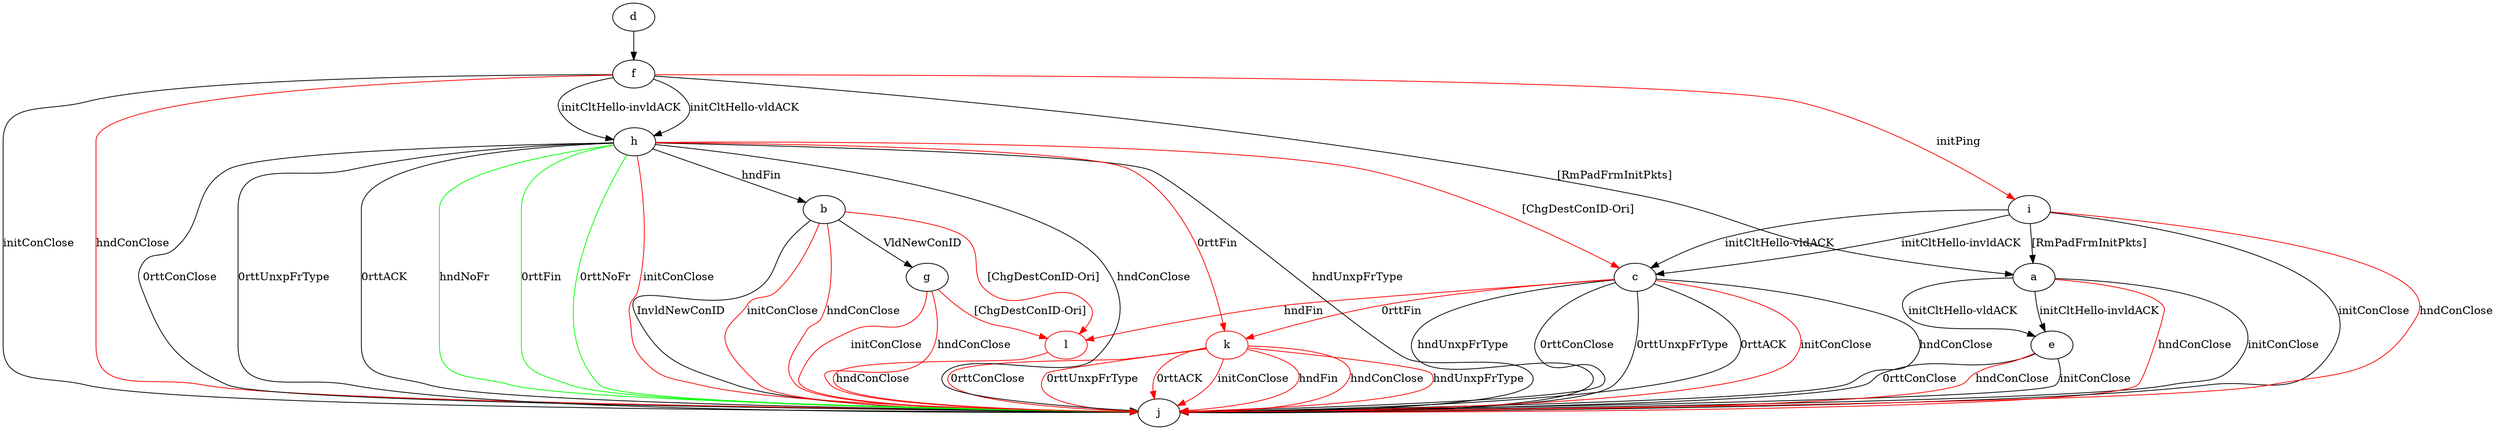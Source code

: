 digraph "" {
	a -> e	[key=0,
		label="initCltHello-vldACK "];
	a -> e	[key=1,
		label="initCltHello-invldACK "];
	a -> j	[key=0,
		label="initConClose "];
	a -> j	[key=1,
		color=red,
		label="hndConClose "];
	b -> g	[key=0,
		label="VldNewConID "];
	b -> j	[key=0,
		label="InvldNewConID "];
	b -> j	[key=1,
		color=red,
		label="initConClose "];
	b -> j	[key=2,
		color=red,
		label="hndConClose "];
	l	[color=red];
	b -> l	[key=0,
		color=red,
		label="[ChgDestConID-Ori] "];
	c -> j	[key=0,
		label="hndConClose "];
	c -> j	[key=1,
		label="hndUnxpFrType "];
	c -> j	[key=2,
		label="0rttConClose "];
	c -> j	[key=3,
		label="0rttUnxpFrType "];
	c -> j	[key=4,
		label="0rttACK "];
	c -> j	[key=5,
		color=red,
		label="initConClose "];
	k	[color=red];
	c -> k	[key=0,
		color=red,
		label="0rttFin "];
	c -> l	[key=0,
		color=red,
		label="hndFin "];
	d -> f	[key=0];
	e -> j	[key=0,
		label="initConClose "];
	e -> j	[key=1,
		label="0rttConClose "];
	e -> j	[key=2,
		color=red,
		label="hndConClose "];
	f -> a	[key=0,
		label="[RmPadFrmInitPkts] "];
	f -> h	[key=0,
		label="initCltHello-vldACK "];
	f -> h	[key=1,
		label="initCltHello-invldACK "];
	f -> i	[key=0,
		color=red,
		label="initPing "];
	f -> j	[key=0,
		label="initConClose "];
	f -> j	[key=1,
		color=red,
		label="hndConClose "];
	g -> j	[key=0,
		color=red,
		label="initConClose "];
	g -> j	[key=1,
		color=red,
		label="hndConClose "];
	g -> l	[key=0,
		color=red,
		label="[ChgDestConID-Ori] "];
	h -> b	[key=0,
		label="hndFin "];
	h -> c	[key=0,
		color=red,
		label="[ChgDestConID-Ori] "];
	h -> j	[key=0,
		label="hndConClose "];
	h -> j	[key=1,
		label="hndUnxpFrType "];
	h -> j	[key=2,
		label="0rttConClose "];
	h -> j	[key=3,
		label="0rttUnxpFrType "];
	h -> j	[key=4,
		label="0rttACK "];
	h -> j	[key=5,
		color=green,
		label="hndNoFr "];
	h -> j	[key=6,
		color=green,
		label="0rttFin "];
	h -> j	[key=7,
		color=green,
		label="0rttNoFr "];
	h -> j	[key=8,
		color=red,
		label="initConClose "];
	h -> k	[key=0,
		color=red,
		label="0rttFin "];
	i -> a	[key=0,
		label="[RmPadFrmInitPkts] "];
	i -> c	[key=0,
		label="initCltHello-vldACK "];
	i -> c	[key=1,
		label="initCltHello-invldACK "];
	i -> j	[key=0,
		label="initConClose "];
	i -> j	[key=1,
		color=red,
		label="hndConClose "];
	k -> j	[key=0,
		color=red,
		label="initConClose "];
	k -> j	[key=1,
		color=red,
		label="hndFin "];
	k -> j	[key=2,
		color=red,
		label="hndConClose "];
	k -> j	[key=3,
		color=red,
		label="hndUnxpFrType "];
	k -> j	[key=4,
		color=red,
		label="0rttConClose "];
	k -> j	[key=5,
		color=red,
		label="0rttUnxpFrType "];
	k -> j	[key=6,
		color=red,
		label="0rttACK "];
	l -> j	[key=0,
		color=red,
		label="hndConClose "];
}
